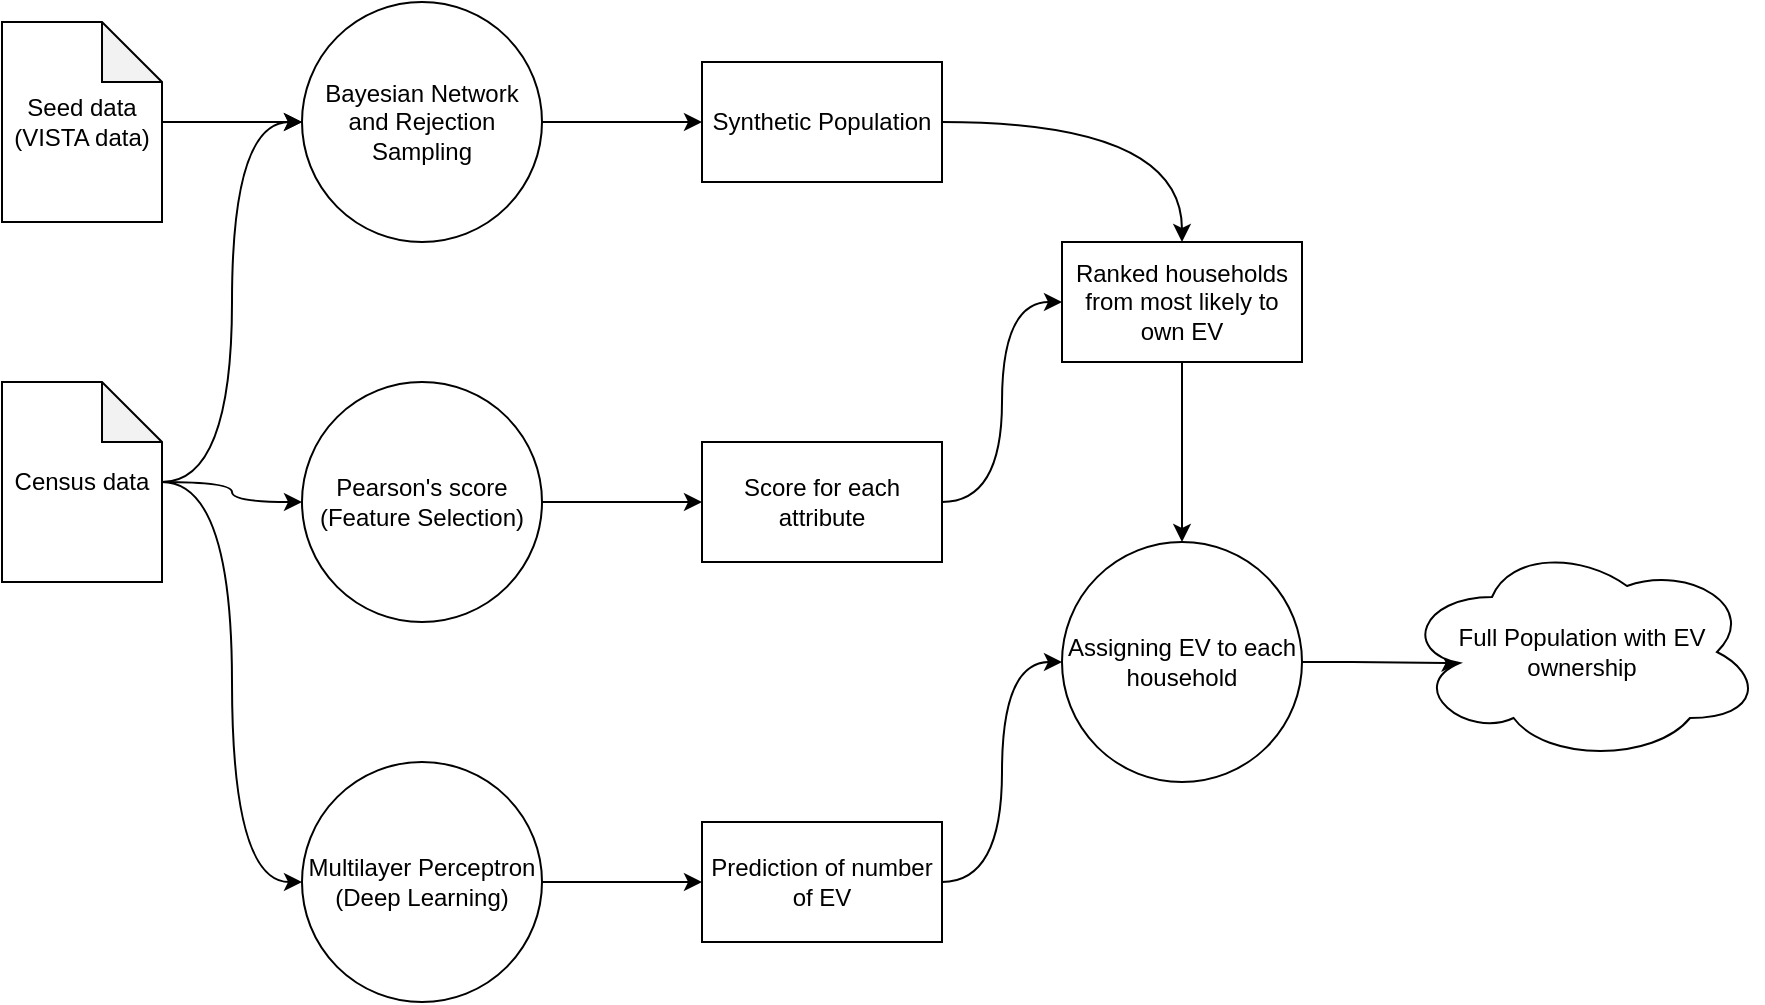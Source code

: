 <mxfile version="21.6.8" type="github">
  <diagram name="Page-1" id="hWAXKIq-UvrtwWa6Y3Kl">
    <mxGraphModel dx="1233" dy="691" grid="1" gridSize="10" guides="1" tooltips="1" connect="1" arrows="1" fold="1" page="1" pageScale="1" pageWidth="1169" pageHeight="827" math="0" shadow="0">
      <root>
        <mxCell id="0" />
        <mxCell id="1" parent="0" />
        <mxCell id="QMQ7qLqh33K4k-CmOpZa-18" style="edgeStyle=orthogonalEdgeStyle;rounded=0;orthogonalLoop=1;jettySize=auto;html=1;entryX=0;entryY=0.5;entryDx=0;entryDy=0;curved=1;" edge="1" parent="1" source="QMQ7qLqh33K4k-CmOpZa-2" target="QMQ7qLqh33K4k-CmOpZa-4">
          <mxGeometry relative="1" as="geometry" />
        </mxCell>
        <mxCell id="QMQ7qLqh33K4k-CmOpZa-19" style="edgeStyle=orthogonalEdgeStyle;rounded=0;orthogonalLoop=1;jettySize=auto;html=1;curved=1;" edge="1" parent="1" source="QMQ7qLqh33K4k-CmOpZa-2" target="QMQ7qLqh33K4k-CmOpZa-8">
          <mxGeometry relative="1" as="geometry" />
        </mxCell>
        <mxCell id="QMQ7qLqh33K4k-CmOpZa-20" style="edgeStyle=orthogonalEdgeStyle;rounded=0;orthogonalLoop=1;jettySize=auto;html=1;entryX=0;entryY=0.5;entryDx=0;entryDy=0;curved=1;" edge="1" parent="1" source="QMQ7qLqh33K4k-CmOpZa-2" target="QMQ7qLqh33K4k-CmOpZa-7">
          <mxGeometry relative="1" as="geometry" />
        </mxCell>
        <mxCell id="QMQ7qLqh33K4k-CmOpZa-2" value="Census data" style="shape=note;whiteSpace=wrap;html=1;backgroundOutline=1;darkOpacity=0.05;" vertex="1" parent="1">
          <mxGeometry x="120" y="400" width="80" height="100" as="geometry" />
        </mxCell>
        <mxCell id="QMQ7qLqh33K4k-CmOpZa-16" style="edgeStyle=orthogonalEdgeStyle;rounded=0;orthogonalLoop=1;jettySize=auto;html=1;entryX=0;entryY=0.5;entryDx=0;entryDy=0;" edge="1" parent="1" source="QMQ7qLqh33K4k-CmOpZa-3" target="QMQ7qLqh33K4k-CmOpZa-4">
          <mxGeometry relative="1" as="geometry" />
        </mxCell>
        <mxCell id="QMQ7qLqh33K4k-CmOpZa-3" value="Seed data (VISTA data)" style="shape=note;whiteSpace=wrap;html=1;backgroundOutline=1;darkOpacity=0.05;" vertex="1" parent="1">
          <mxGeometry x="120" y="220" width="80" height="100" as="geometry" />
        </mxCell>
        <mxCell id="QMQ7qLqh33K4k-CmOpZa-21" style="edgeStyle=orthogonalEdgeStyle;rounded=0;orthogonalLoop=1;jettySize=auto;html=1;entryX=0;entryY=0.5;entryDx=0;entryDy=0;" edge="1" parent="1" source="QMQ7qLqh33K4k-CmOpZa-4" target="QMQ7qLqh33K4k-CmOpZa-5">
          <mxGeometry relative="1" as="geometry" />
        </mxCell>
        <mxCell id="QMQ7qLqh33K4k-CmOpZa-4" value="Bayesian Network and Rejection Sampling" style="ellipse;whiteSpace=wrap;html=1;aspect=fixed;" vertex="1" parent="1">
          <mxGeometry x="270" y="210" width="120" height="120" as="geometry" />
        </mxCell>
        <mxCell id="QMQ7qLqh33K4k-CmOpZa-24" style="edgeStyle=orthogonalEdgeStyle;rounded=0;orthogonalLoop=1;jettySize=auto;html=1;entryX=0.5;entryY=0;entryDx=0;entryDy=0;curved=1;" edge="1" parent="1" source="QMQ7qLqh33K4k-CmOpZa-5" target="QMQ7qLqh33K4k-CmOpZa-12">
          <mxGeometry relative="1" as="geometry" />
        </mxCell>
        <mxCell id="QMQ7qLqh33K4k-CmOpZa-5" value="Synthetic Population" style="rounded=0;whiteSpace=wrap;html=1;" vertex="1" parent="1">
          <mxGeometry x="470" y="240" width="120" height="60" as="geometry" />
        </mxCell>
        <mxCell id="QMQ7qLqh33K4k-CmOpZa-23" style="edgeStyle=orthogonalEdgeStyle;rounded=0;orthogonalLoop=1;jettySize=auto;html=1;entryX=0;entryY=0.5;entryDx=0;entryDy=0;" edge="1" parent="1" source="QMQ7qLqh33K4k-CmOpZa-7" target="QMQ7qLqh33K4k-CmOpZa-9">
          <mxGeometry relative="1" as="geometry" />
        </mxCell>
        <mxCell id="QMQ7qLqh33K4k-CmOpZa-7" value="Multilayer Perceptron (Deep Learning)" style="ellipse;whiteSpace=wrap;html=1;aspect=fixed;" vertex="1" parent="1">
          <mxGeometry x="270" y="590" width="120" height="120" as="geometry" />
        </mxCell>
        <mxCell id="QMQ7qLqh33K4k-CmOpZa-22" style="edgeStyle=orthogonalEdgeStyle;rounded=0;orthogonalLoop=1;jettySize=auto;html=1;" edge="1" parent="1" source="QMQ7qLqh33K4k-CmOpZa-8" target="QMQ7qLqh33K4k-CmOpZa-10">
          <mxGeometry relative="1" as="geometry" />
        </mxCell>
        <mxCell id="QMQ7qLqh33K4k-CmOpZa-8" value="Pearson&#39;s score (Feature Selection)" style="ellipse;whiteSpace=wrap;html=1;aspect=fixed;" vertex="1" parent="1">
          <mxGeometry x="270" y="400" width="120" height="120" as="geometry" />
        </mxCell>
        <mxCell id="QMQ7qLqh33K4k-CmOpZa-27" style="edgeStyle=orthogonalEdgeStyle;rounded=0;orthogonalLoop=1;jettySize=auto;html=1;entryX=0;entryY=0.5;entryDx=0;entryDy=0;curved=1;" edge="1" parent="1" source="QMQ7qLqh33K4k-CmOpZa-9" target="QMQ7qLqh33K4k-CmOpZa-14">
          <mxGeometry relative="1" as="geometry" />
        </mxCell>
        <mxCell id="QMQ7qLqh33K4k-CmOpZa-9" value="Prediction of number of EV" style="rounded=0;whiteSpace=wrap;html=1;" vertex="1" parent="1">
          <mxGeometry x="470" y="620" width="120" height="60" as="geometry" />
        </mxCell>
        <mxCell id="QMQ7qLqh33K4k-CmOpZa-25" style="edgeStyle=orthogonalEdgeStyle;rounded=0;orthogonalLoop=1;jettySize=auto;html=1;entryX=0;entryY=0.5;entryDx=0;entryDy=0;curved=1;" edge="1" parent="1" source="QMQ7qLqh33K4k-CmOpZa-10" target="QMQ7qLqh33K4k-CmOpZa-12">
          <mxGeometry relative="1" as="geometry" />
        </mxCell>
        <mxCell id="QMQ7qLqh33K4k-CmOpZa-10" value="Score for each attribute" style="rounded=0;whiteSpace=wrap;html=1;" vertex="1" parent="1">
          <mxGeometry x="470" y="430" width="120" height="60" as="geometry" />
        </mxCell>
        <mxCell id="QMQ7qLqh33K4k-CmOpZa-26" style="edgeStyle=orthogonalEdgeStyle;rounded=0;orthogonalLoop=1;jettySize=auto;html=1;entryX=0.5;entryY=0;entryDx=0;entryDy=0;" edge="1" parent="1" source="QMQ7qLqh33K4k-CmOpZa-12" target="QMQ7qLqh33K4k-CmOpZa-14">
          <mxGeometry relative="1" as="geometry" />
        </mxCell>
        <mxCell id="QMQ7qLqh33K4k-CmOpZa-12" value="Ranked households from most likely to own EV" style="rounded=0;whiteSpace=wrap;html=1;" vertex="1" parent="1">
          <mxGeometry x="650" y="330" width="120" height="60" as="geometry" />
        </mxCell>
        <mxCell id="QMQ7qLqh33K4k-CmOpZa-28" style="edgeStyle=orthogonalEdgeStyle;rounded=0;orthogonalLoop=1;jettySize=auto;html=1;entryX=0.16;entryY=0.55;entryDx=0;entryDy=0;entryPerimeter=0;" edge="1" parent="1" source="QMQ7qLqh33K4k-CmOpZa-14" target="QMQ7qLqh33K4k-CmOpZa-15">
          <mxGeometry relative="1" as="geometry" />
        </mxCell>
        <mxCell id="QMQ7qLqh33K4k-CmOpZa-14" value="Assigning EV to each household" style="ellipse;whiteSpace=wrap;html=1;aspect=fixed;" vertex="1" parent="1">
          <mxGeometry x="650" y="480" width="120" height="120" as="geometry" />
        </mxCell>
        <mxCell id="QMQ7qLqh33K4k-CmOpZa-15" value="Full Population with EV ownership" style="ellipse;shape=cloud;whiteSpace=wrap;html=1;" vertex="1" parent="1">
          <mxGeometry x="820" y="480" width="180" height="110" as="geometry" />
        </mxCell>
      </root>
    </mxGraphModel>
  </diagram>
</mxfile>
